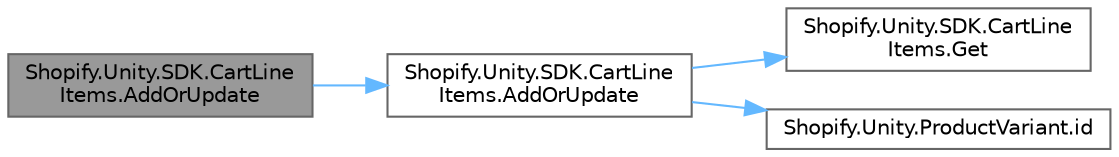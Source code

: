 digraph "Shopify.Unity.SDK.CartLineItems.AddOrUpdate"
{
 // LATEX_PDF_SIZE
  bgcolor="transparent";
  edge [fontname=Helvetica,fontsize=10,labelfontname=Helvetica,labelfontsize=10];
  node [fontname=Helvetica,fontsize=10,shape=box,height=0.2,width=0.4];
  rankdir="LR";
  Node1 [id="Node000001",label="Shopify.Unity.SDK.CartLine\lItems.AddOrUpdate",height=0.2,width=0.4,color="gray40", fillcolor="grey60", style="filled", fontcolor="black",tooltip="Adds a new line item using a Product and selected options. If an existing line item exists for the va..."];
  Node1 -> Node2 [id="edge1_Node000001_Node000002",color="steelblue1",style="solid",tooltip=" "];
  Node2 [id="Node000002",label="Shopify.Unity.SDK.CartLine\lItems.AddOrUpdate",height=0.2,width=0.4,color="grey40", fillcolor="white", style="filled",URL="$class_shopify_1_1_unity_1_1_s_d_k_1_1_cart_line_items.html#a59b0634c3fbfc0b093819a06f9cdb697",tooltip="Adds or updates a line item using a ProductVariant ."];
  Node2 -> Node3 [id="edge2_Node000002_Node000003",color="steelblue1",style="solid",tooltip=" "];
  Node3 [id="Node000003",label="Shopify.Unity.SDK.CartLine\lItems.Get",height=0.2,width=0.4,color="grey40", fillcolor="white", style="filled",URL="$class_shopify_1_1_unity_1_1_s_d_k_1_1_cart_line_items.html#a06ccbe1299e5654bebff6e74a706062f",tooltip="Returns one Line Item based on a variant id. If no line item exists for the variant id null will be r..."];
  Node2 -> Node4 [id="edge3_Node000002_Node000004",color="steelblue1",style="solid",tooltip=" "];
  Node4 [id="Node000004",label="Shopify.Unity.ProductVariant.id",height=0.2,width=0.4,color="grey40", fillcolor="white", style="filled",URL="$class_shopify_1_1_unity_1_1_product_variant.html#a6263f6adb76bf929f9eafa32173045c3",tooltip="Globally unique identifier."];
}
